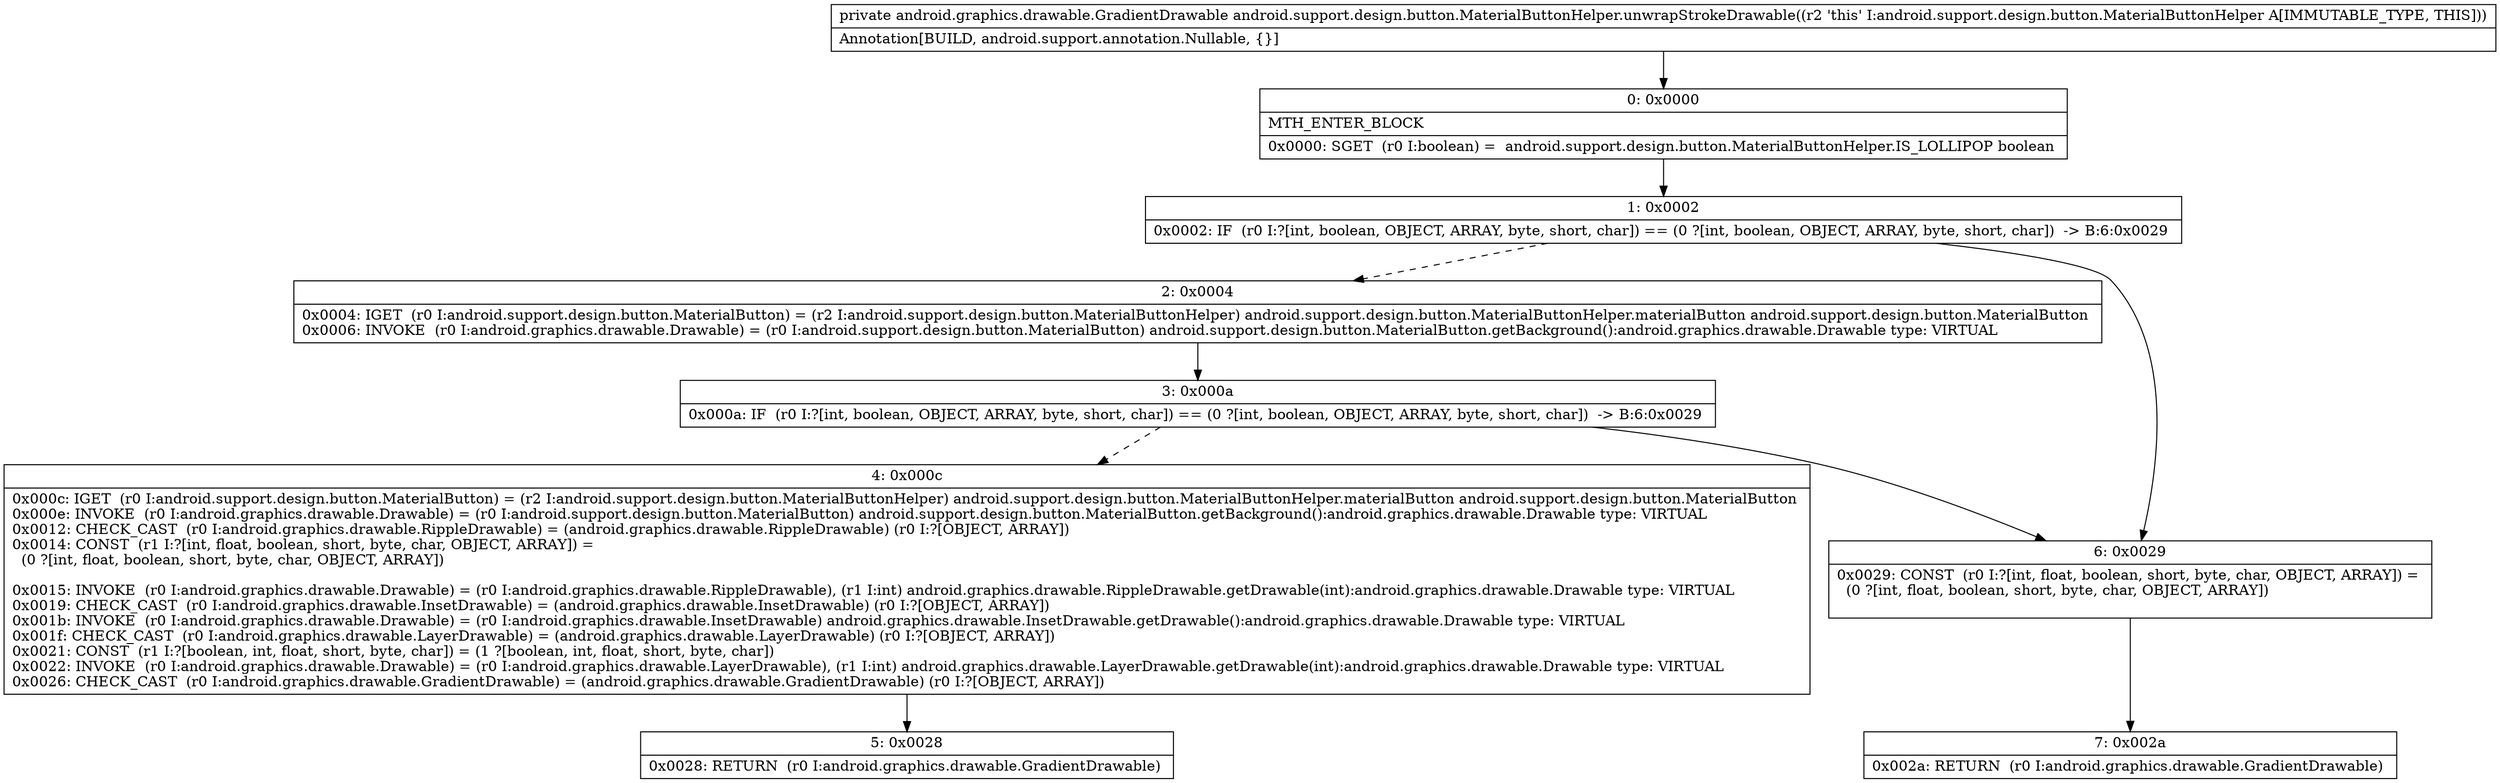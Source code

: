 digraph "CFG forandroid.support.design.button.MaterialButtonHelper.unwrapStrokeDrawable()Landroid\/graphics\/drawable\/GradientDrawable;" {
Node_0 [shape=record,label="{0\:\ 0x0000|MTH_ENTER_BLOCK\l|0x0000: SGET  (r0 I:boolean) =  android.support.design.button.MaterialButtonHelper.IS_LOLLIPOP boolean \l}"];
Node_1 [shape=record,label="{1\:\ 0x0002|0x0002: IF  (r0 I:?[int, boolean, OBJECT, ARRAY, byte, short, char]) == (0 ?[int, boolean, OBJECT, ARRAY, byte, short, char])  \-\> B:6:0x0029 \l}"];
Node_2 [shape=record,label="{2\:\ 0x0004|0x0004: IGET  (r0 I:android.support.design.button.MaterialButton) = (r2 I:android.support.design.button.MaterialButtonHelper) android.support.design.button.MaterialButtonHelper.materialButton android.support.design.button.MaterialButton \l0x0006: INVOKE  (r0 I:android.graphics.drawable.Drawable) = (r0 I:android.support.design.button.MaterialButton) android.support.design.button.MaterialButton.getBackground():android.graphics.drawable.Drawable type: VIRTUAL \l}"];
Node_3 [shape=record,label="{3\:\ 0x000a|0x000a: IF  (r0 I:?[int, boolean, OBJECT, ARRAY, byte, short, char]) == (0 ?[int, boolean, OBJECT, ARRAY, byte, short, char])  \-\> B:6:0x0029 \l}"];
Node_4 [shape=record,label="{4\:\ 0x000c|0x000c: IGET  (r0 I:android.support.design.button.MaterialButton) = (r2 I:android.support.design.button.MaterialButtonHelper) android.support.design.button.MaterialButtonHelper.materialButton android.support.design.button.MaterialButton \l0x000e: INVOKE  (r0 I:android.graphics.drawable.Drawable) = (r0 I:android.support.design.button.MaterialButton) android.support.design.button.MaterialButton.getBackground():android.graphics.drawable.Drawable type: VIRTUAL \l0x0012: CHECK_CAST  (r0 I:android.graphics.drawable.RippleDrawable) = (android.graphics.drawable.RippleDrawable) (r0 I:?[OBJECT, ARRAY]) \l0x0014: CONST  (r1 I:?[int, float, boolean, short, byte, char, OBJECT, ARRAY]) = \l  (0 ?[int, float, boolean, short, byte, char, OBJECT, ARRAY])\l \l0x0015: INVOKE  (r0 I:android.graphics.drawable.Drawable) = (r0 I:android.graphics.drawable.RippleDrawable), (r1 I:int) android.graphics.drawable.RippleDrawable.getDrawable(int):android.graphics.drawable.Drawable type: VIRTUAL \l0x0019: CHECK_CAST  (r0 I:android.graphics.drawable.InsetDrawable) = (android.graphics.drawable.InsetDrawable) (r0 I:?[OBJECT, ARRAY]) \l0x001b: INVOKE  (r0 I:android.graphics.drawable.Drawable) = (r0 I:android.graphics.drawable.InsetDrawable) android.graphics.drawable.InsetDrawable.getDrawable():android.graphics.drawable.Drawable type: VIRTUAL \l0x001f: CHECK_CAST  (r0 I:android.graphics.drawable.LayerDrawable) = (android.graphics.drawable.LayerDrawable) (r0 I:?[OBJECT, ARRAY]) \l0x0021: CONST  (r1 I:?[boolean, int, float, short, byte, char]) = (1 ?[boolean, int, float, short, byte, char]) \l0x0022: INVOKE  (r0 I:android.graphics.drawable.Drawable) = (r0 I:android.graphics.drawable.LayerDrawable), (r1 I:int) android.graphics.drawable.LayerDrawable.getDrawable(int):android.graphics.drawable.Drawable type: VIRTUAL \l0x0026: CHECK_CAST  (r0 I:android.graphics.drawable.GradientDrawable) = (android.graphics.drawable.GradientDrawable) (r0 I:?[OBJECT, ARRAY]) \l}"];
Node_5 [shape=record,label="{5\:\ 0x0028|0x0028: RETURN  (r0 I:android.graphics.drawable.GradientDrawable) \l}"];
Node_6 [shape=record,label="{6\:\ 0x0029|0x0029: CONST  (r0 I:?[int, float, boolean, short, byte, char, OBJECT, ARRAY]) = \l  (0 ?[int, float, boolean, short, byte, char, OBJECT, ARRAY])\l \l}"];
Node_7 [shape=record,label="{7\:\ 0x002a|0x002a: RETURN  (r0 I:android.graphics.drawable.GradientDrawable) \l}"];
MethodNode[shape=record,label="{private android.graphics.drawable.GradientDrawable android.support.design.button.MaterialButtonHelper.unwrapStrokeDrawable((r2 'this' I:android.support.design.button.MaterialButtonHelper A[IMMUTABLE_TYPE, THIS]))  | Annotation[BUILD, android.support.annotation.Nullable, \{\}]\l}"];
MethodNode -> Node_0;
Node_0 -> Node_1;
Node_1 -> Node_2[style=dashed];
Node_1 -> Node_6;
Node_2 -> Node_3;
Node_3 -> Node_4[style=dashed];
Node_3 -> Node_6;
Node_4 -> Node_5;
Node_6 -> Node_7;
}

